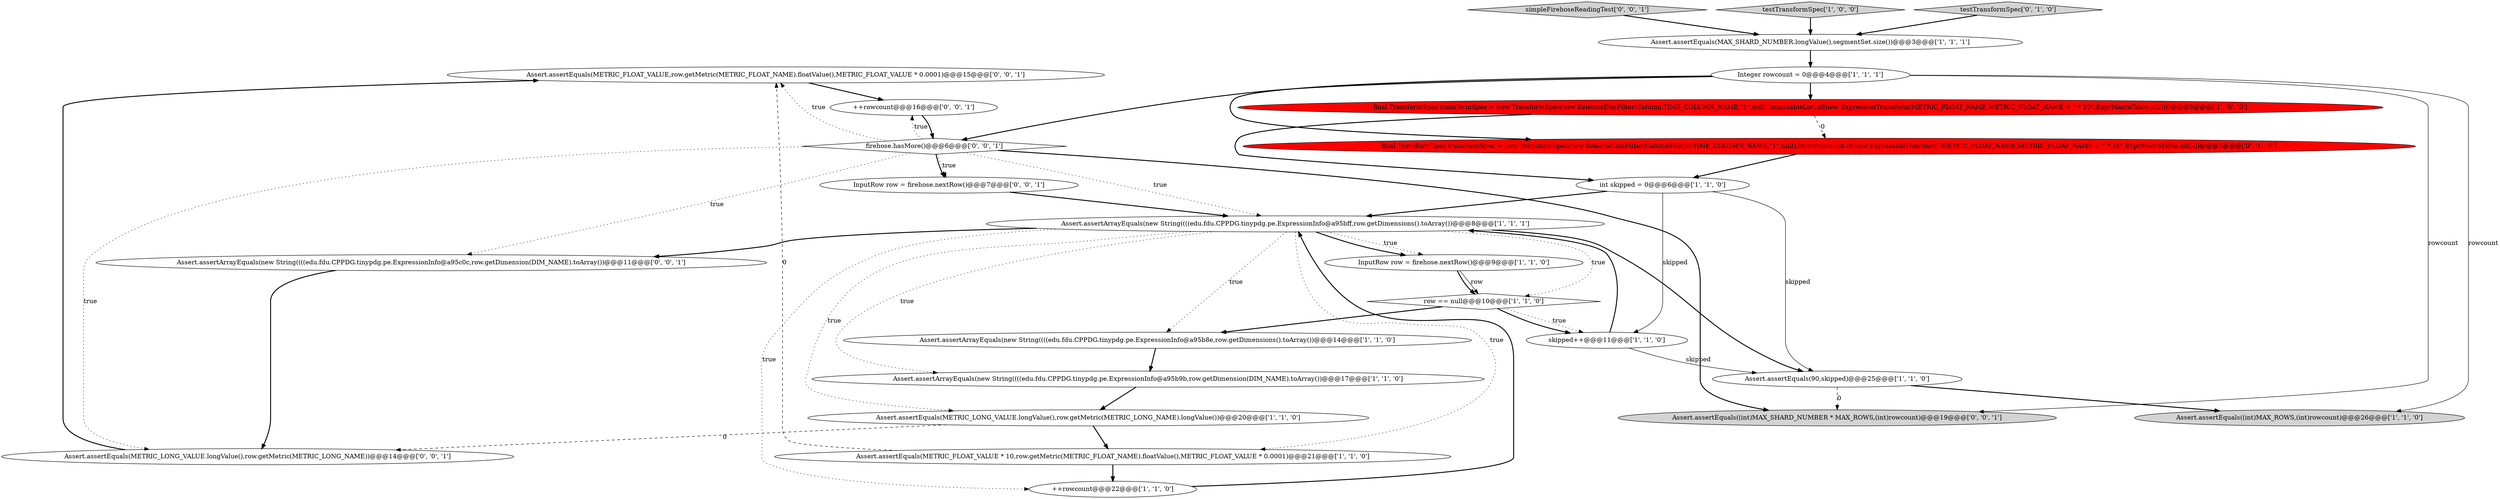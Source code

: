 digraph {
24 [style = filled, label = "Assert.assertEquals(METRIC_FLOAT_VALUE,row.getMetric(METRIC_FLOAT_NAME).floatValue(),METRIC_FLOAT_VALUE * 0.0001)@@@15@@@['0', '0', '1']", fillcolor = white, shape = ellipse image = "AAA0AAABBB3BBB"];
2 [style = filled, label = "Integer rowcount = 0@@@4@@@['1', '1', '1']", fillcolor = white, shape = ellipse image = "AAA0AAABBB1BBB"];
23 [style = filled, label = "simpleFirehoseReadingTest['0', '0', '1']", fillcolor = lightgray, shape = diamond image = "AAA0AAABBB3BBB"];
13 [style = filled, label = "++rowcount@@@22@@@['1', '1', '0']", fillcolor = white, shape = ellipse image = "AAA0AAABBB1BBB"];
21 [style = filled, label = "firehose.hasMore()@@@6@@@['0', '0', '1']", fillcolor = white, shape = diamond image = "AAA0AAABBB3BBB"];
12 [style = filled, label = "Assert.assertArrayEquals(new String((((edu.fdu.CPPDG.tinypdg.pe.ExpressionInfo@a95b8e,row.getDimensions().toArray())@@@14@@@['1', '1', '0']", fillcolor = white, shape = ellipse image = "AAA0AAABBB1BBB"];
15 [style = filled, label = "Assert.assertEquals(90,skipped)@@@25@@@['1', '1', '0']", fillcolor = white, shape = ellipse image = "AAA0AAABBB1BBB"];
0 [style = filled, label = "Assert.assertEquals((int)MAX_ROWS,(int)rowcount)@@@26@@@['1', '1', '0']", fillcolor = lightgray, shape = ellipse image = "AAA0AAABBB1BBB"];
10 [style = filled, label = "final TransformSpec transformSpec = new TransformSpec(new SelectorDimFilter(Column.TIME_COLUMN_NAME,\"1\",null),ImmutableList.of(new ExpressionTransform(METRIC_FLOAT_NAME,METRIC_FLOAT_NAME + \" * 10\",ExprMacroTable.nil())))@@@5@@@['1', '0', '0']", fillcolor = red, shape = ellipse image = "AAA1AAABBB1BBB"];
25 [style = filled, label = "Assert.assertEquals((int)MAX_SHARD_NUMBER * MAX_ROWS,(int)rowcount)@@@19@@@['0', '0', '1']", fillcolor = lightgray, shape = ellipse image = "AAA0AAABBB3BBB"];
19 [style = filled, label = "++rowcount@@@16@@@['0', '0', '1']", fillcolor = white, shape = ellipse image = "AAA0AAABBB3BBB"];
9 [style = filled, label = "Assert.assertEquals(METRIC_LONG_VALUE.longValue(),row.getMetric(METRIC_LONG_NAME).longValue())@@@20@@@['1', '1', '0']", fillcolor = white, shape = ellipse image = "AAA0AAABBB1BBB"];
22 [style = filled, label = "Assert.assertEquals(METRIC_LONG_VALUE.longValue(),row.getMetric(METRIC_LONG_NAME))@@@14@@@['0', '0', '1']", fillcolor = white, shape = ellipse image = "AAA0AAABBB3BBB"];
20 [style = filled, label = "Assert.assertArrayEquals(new String((((edu.fdu.CPPDG.tinypdg.pe.ExpressionInfo@a95c0c,row.getDimension(DIM_NAME).toArray())@@@11@@@['0', '0', '1']", fillcolor = white, shape = ellipse image = "AAA0AAABBB3BBB"];
4 [style = filled, label = "row == null@@@10@@@['1', '1', '0']", fillcolor = white, shape = diamond image = "AAA0AAABBB1BBB"];
8 [style = filled, label = "int skipped = 0@@@6@@@['1', '1', '0']", fillcolor = white, shape = ellipse image = "AAA0AAABBB1BBB"];
5 [style = filled, label = "testTransformSpec['1', '0', '0']", fillcolor = lightgray, shape = diamond image = "AAA0AAABBB1BBB"];
11 [style = filled, label = "skipped++@@@11@@@['1', '1', '0']", fillcolor = white, shape = ellipse image = "AAA0AAABBB1BBB"];
17 [style = filled, label = "testTransformSpec['0', '1', '0']", fillcolor = lightgray, shape = diamond image = "AAA0AAABBB2BBB"];
18 [style = filled, label = "InputRow row = firehose.nextRow()@@@7@@@['0', '0', '1']", fillcolor = white, shape = ellipse image = "AAA0AAABBB3BBB"];
16 [style = filled, label = "final TransformSpec transformSpec = new TransformSpec(new SelectorDimFilter(ColumnHolder.TIME_COLUMN_NAME,\"1\",null),ImmutableList.of(new ExpressionTransform(METRIC_FLOAT_NAME,METRIC_FLOAT_NAME + \" * 10\",ExprMacroTable.nil())))@@@5@@@['0', '1', '0']", fillcolor = red, shape = ellipse image = "AAA1AAABBB2BBB"];
14 [style = filled, label = "Assert.assertEquals(METRIC_FLOAT_VALUE * 10,row.getMetric(METRIC_FLOAT_NAME).floatValue(),METRIC_FLOAT_VALUE * 0.0001)@@@21@@@['1', '1', '0']", fillcolor = white, shape = ellipse image = "AAA0AAABBB1BBB"];
7 [style = filled, label = "Assert.assertEquals(MAX_SHARD_NUMBER.longValue(),segmentSet.size())@@@3@@@['1', '1', '1']", fillcolor = white, shape = ellipse image = "AAA0AAABBB1BBB"];
3 [style = filled, label = "Assert.assertArrayEquals(new String((((edu.fdu.CPPDG.tinypdg.pe.ExpressionInfo@a95b9b,row.getDimension(DIM_NAME).toArray())@@@17@@@['1', '1', '0']", fillcolor = white, shape = ellipse image = "AAA0AAABBB1BBB"];
1 [style = filled, label = "InputRow row = firehose.nextRow()@@@9@@@['1', '1', '0']", fillcolor = white, shape = ellipse image = "AAA0AAABBB1BBB"];
6 [style = filled, label = "Assert.assertArrayEquals(new String((((edu.fdu.CPPDG.tinypdg.pe.ExpressionInfo@a95bff,row.getDimensions().toArray())@@@8@@@['1', '1', '1']", fillcolor = white, shape = ellipse image = "AAA0AAABBB1BBB"];
14->24 [style = dashed, label="0"];
1->4 [style = bold, label=""];
24->19 [style = bold, label=""];
21->20 [style = dotted, label="true"];
16->8 [style = bold, label=""];
21->18 [style = dotted, label="true"];
6->13 [style = dotted, label="true"];
11->6 [style = bold, label=""];
6->1 [style = dotted, label="true"];
11->15 [style = solid, label="skipped"];
4->11 [style = dotted, label="true"];
21->22 [style = dotted, label="true"];
9->22 [style = dashed, label="0"];
8->6 [style = bold, label=""];
21->25 [style = bold, label=""];
2->10 [style = bold, label=""];
21->18 [style = bold, label=""];
6->15 [style = bold, label=""];
8->11 [style = solid, label="skipped"];
20->22 [style = bold, label=""];
17->7 [style = bold, label=""];
3->9 [style = bold, label=""];
6->20 [style = bold, label=""];
6->1 [style = bold, label=""];
6->14 [style = dotted, label="true"];
15->25 [style = dashed, label="0"];
10->8 [style = bold, label=""];
1->4 [style = solid, label="row"];
6->4 [style = dotted, label="true"];
18->6 [style = bold, label=""];
8->15 [style = solid, label="skipped"];
2->21 [style = bold, label=""];
7->2 [style = bold, label=""];
6->9 [style = dotted, label="true"];
21->24 [style = dotted, label="true"];
15->0 [style = bold, label=""];
2->0 [style = solid, label="rowcount"];
21->19 [style = dotted, label="true"];
9->14 [style = bold, label=""];
4->12 [style = bold, label=""];
5->7 [style = bold, label=""];
19->21 [style = bold, label=""];
12->3 [style = bold, label=""];
23->7 [style = bold, label=""];
6->12 [style = dotted, label="true"];
14->13 [style = bold, label=""];
13->6 [style = bold, label=""];
22->24 [style = bold, label=""];
6->3 [style = dotted, label="true"];
4->11 [style = bold, label=""];
2->25 [style = solid, label="rowcount"];
10->16 [style = dashed, label="0"];
21->6 [style = dotted, label="true"];
2->16 [style = bold, label=""];
}
